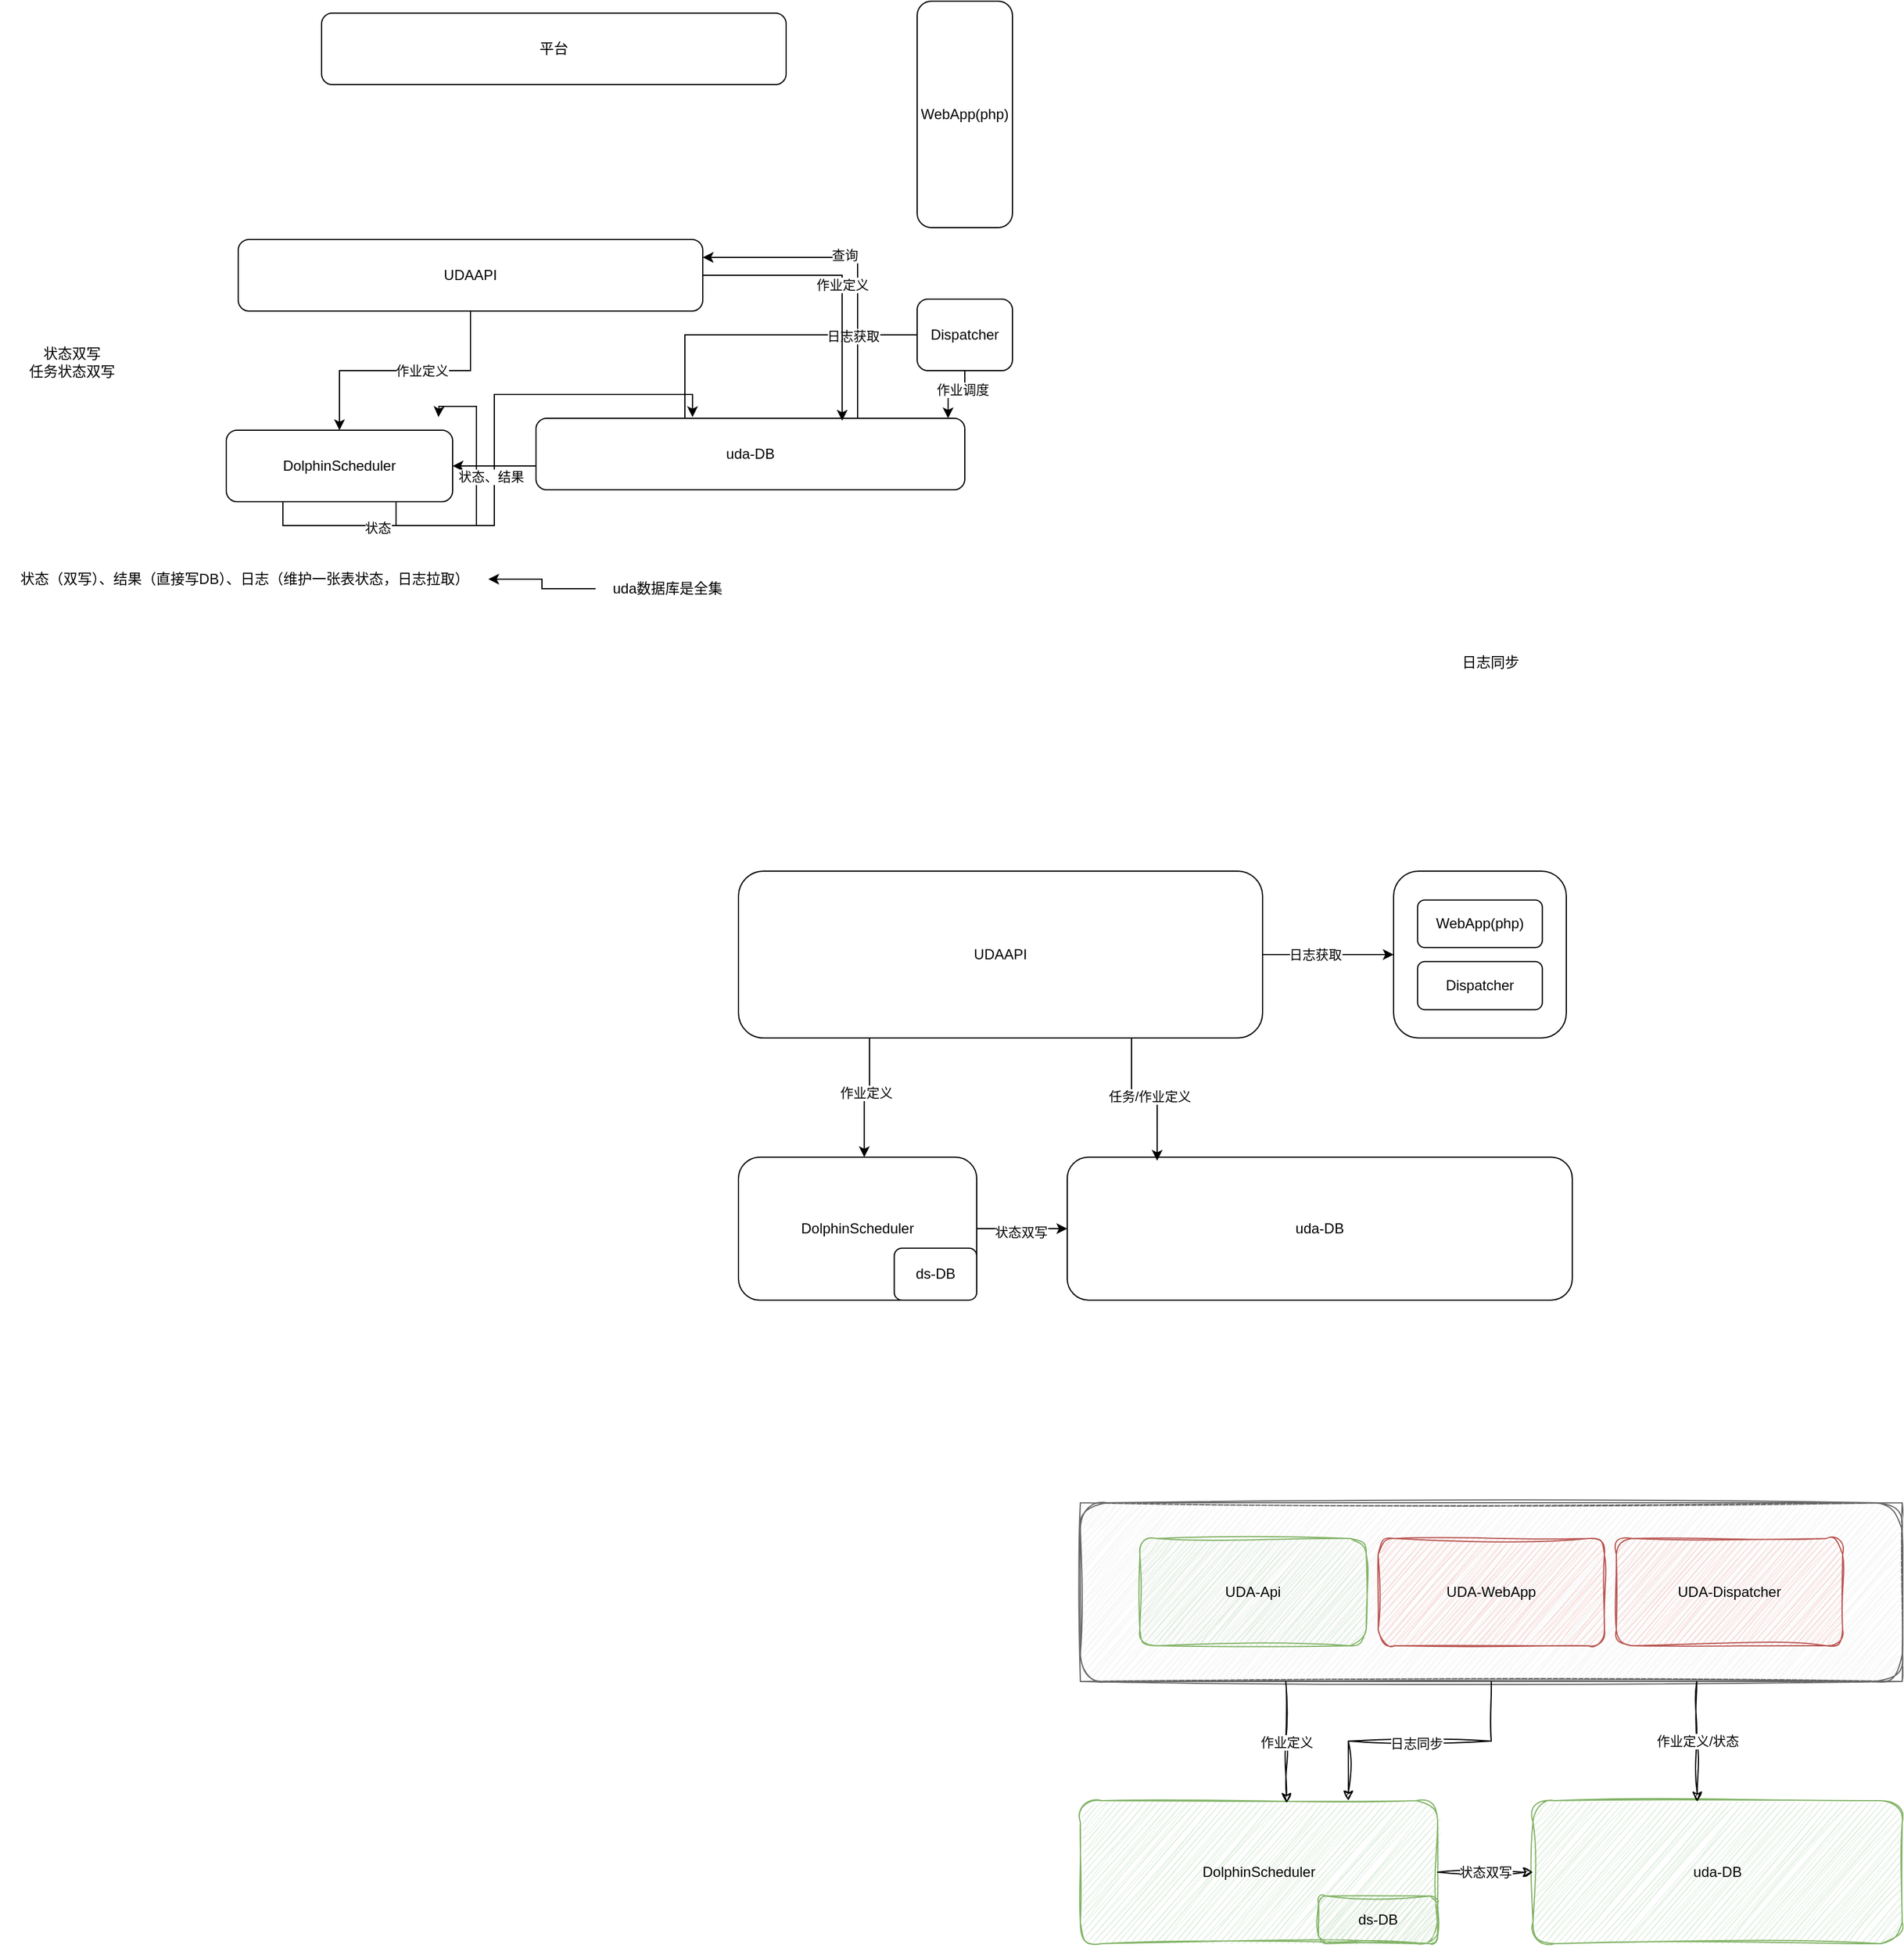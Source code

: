 <mxfile version="24.7.6">
  <diagram name="第 1 页" id="Ex8wB0dCb8D3xpkgbztv">
    <mxGraphModel dx="1851" dy="586" grid="0" gridSize="10" guides="1" tooltips="1" connect="1" arrows="1" fold="1" page="1" pageScale="1" pageWidth="827" pageHeight="1169" math="0" shadow="0">
      <root>
        <mxCell id="0" />
        <mxCell id="1" parent="0" />
        <mxCell id="I2vAZ1yeuEtwXwnU4CiW-6" value="DolphinScheduler" style="rounded=1;whiteSpace=wrap;html=1;" vertex="1" parent="1">
          <mxGeometry x="180" y="480" width="190" height="60" as="geometry" />
        </mxCell>
        <mxCell id="I2vAZ1yeuEtwXwnU4CiW-22" style="edgeStyle=orthogonalEdgeStyle;rounded=0;orthogonalLoop=1;jettySize=auto;html=1;exitX=0;exitY=0.5;exitDx=0;exitDy=0;entryX=1;entryY=0.5;entryDx=0;entryDy=0;" edge="1" parent="1" source="I2vAZ1yeuEtwXwnU4CiW-7" target="I2vAZ1yeuEtwXwnU4CiW-6">
          <mxGeometry relative="1" as="geometry" />
        </mxCell>
        <mxCell id="I2vAZ1yeuEtwXwnU4CiW-7" value="Dispatcher" style="rounded=1;whiteSpace=wrap;html=1;" vertex="1" parent="1">
          <mxGeometry x="760" y="370" width="80" height="60" as="geometry" />
        </mxCell>
        <mxCell id="I2vAZ1yeuEtwXwnU4CiW-9" value="WebApp(php)" style="rounded=1;whiteSpace=wrap;html=1;" vertex="1" parent="1">
          <mxGeometry x="760" y="120" width="80" height="190" as="geometry" />
        </mxCell>
        <mxCell id="I2vAZ1yeuEtwXwnU4CiW-26" style="edgeStyle=orthogonalEdgeStyle;rounded=0;orthogonalLoop=1;jettySize=auto;html=1;exitX=0.75;exitY=0;exitDx=0;exitDy=0;entryX=1;entryY=0.25;entryDx=0;entryDy=0;" edge="1" parent="1" source="I2vAZ1yeuEtwXwnU4CiW-10" target="I2vAZ1yeuEtwXwnU4CiW-11">
          <mxGeometry relative="1" as="geometry" />
        </mxCell>
        <mxCell id="I2vAZ1yeuEtwXwnU4CiW-27" value="查询" style="edgeLabel;html=1;align=center;verticalAlign=middle;resizable=0;points=[];" vertex="1" connectable="0" parent="I2vAZ1yeuEtwXwnU4CiW-26">
          <mxGeometry x="0.102" y="-2" relative="1" as="geometry">
            <mxPoint as="offset" />
          </mxGeometry>
        </mxCell>
        <mxCell id="I2vAZ1yeuEtwXwnU4CiW-30" value="日志获取" style="edgeLabel;html=1;align=center;verticalAlign=middle;resizable=0;points=[];" vertex="1" connectable="0" parent="I2vAZ1yeuEtwXwnU4CiW-26">
          <mxGeometry x="-0.479" y="4" relative="1" as="geometry">
            <mxPoint as="offset" />
          </mxGeometry>
        </mxCell>
        <mxCell id="I2vAZ1yeuEtwXwnU4CiW-10" value="uda-DB" style="rounded=1;whiteSpace=wrap;html=1;" vertex="1" parent="1">
          <mxGeometry x="440" y="470" width="360" height="60" as="geometry" />
        </mxCell>
        <mxCell id="I2vAZ1yeuEtwXwnU4CiW-28" style="edgeStyle=orthogonalEdgeStyle;rounded=0;orthogonalLoop=1;jettySize=auto;html=1;exitX=0.5;exitY=1;exitDx=0;exitDy=0;entryX=0.5;entryY=0;entryDx=0;entryDy=0;" edge="1" parent="1" source="I2vAZ1yeuEtwXwnU4CiW-11" target="I2vAZ1yeuEtwXwnU4CiW-6">
          <mxGeometry relative="1" as="geometry" />
        </mxCell>
        <mxCell id="I2vAZ1yeuEtwXwnU4CiW-29" value="作业定义" style="edgeLabel;html=1;align=center;verticalAlign=middle;resizable=0;points=[];" vertex="1" connectable="0" parent="I2vAZ1yeuEtwXwnU4CiW-28">
          <mxGeometry x="-0.133" relative="1" as="geometry">
            <mxPoint as="offset" />
          </mxGeometry>
        </mxCell>
        <mxCell id="I2vAZ1yeuEtwXwnU4CiW-11" value="UDAAPI" style="rounded=1;whiteSpace=wrap;html=1;" vertex="1" parent="1">
          <mxGeometry x="190" y="320" width="390" height="60" as="geometry" />
        </mxCell>
        <mxCell id="I2vAZ1yeuEtwXwnU4CiW-12" value="平台" style="rounded=1;whiteSpace=wrap;html=1;" vertex="1" parent="1">
          <mxGeometry x="260" y="130" width="390" height="60" as="geometry" />
        </mxCell>
        <mxCell id="I2vAZ1yeuEtwXwnU4CiW-13" value="日志同步" style="text;html=1;align=center;verticalAlign=middle;resizable=0;points=[];autosize=1;strokeColor=none;fillColor=none;" vertex="1" parent="1">
          <mxGeometry x="1206" y="660" width="70" height="30" as="geometry" />
        </mxCell>
        <mxCell id="I2vAZ1yeuEtwXwnU4CiW-14" value="状态双写&lt;br&gt;任务状态双写" style="text;html=1;align=center;verticalAlign=middle;resizable=0;points=[];autosize=1;strokeColor=none;fillColor=none;" vertex="1" parent="1">
          <mxGeometry y="403" width="100" height="40" as="geometry" />
        </mxCell>
        <mxCell id="I2vAZ1yeuEtwXwnU4CiW-15" value="状态（双写）、结果（直接写DB）、日志（维护一张表状态，日志拉取）" style="text;html=1;align=center;verticalAlign=middle;resizable=0;points=[];autosize=1;strokeColor=none;fillColor=none;" vertex="1" parent="1">
          <mxGeometry x="-10" y="590" width="410" height="30" as="geometry" />
        </mxCell>
        <mxCell id="I2vAZ1yeuEtwXwnU4CiW-36" value="" style="edgeStyle=orthogonalEdgeStyle;rounded=0;orthogonalLoop=1;jettySize=auto;html=1;" edge="1" parent="1" source="I2vAZ1yeuEtwXwnU4CiW-16" target="I2vAZ1yeuEtwXwnU4CiW-15">
          <mxGeometry relative="1" as="geometry" />
        </mxCell>
        <mxCell id="I2vAZ1yeuEtwXwnU4CiW-16" value="uda数据库是全集" style="text;html=1;align=center;verticalAlign=middle;resizable=0;points=[];autosize=1;strokeColor=none;fillColor=none;" vertex="1" parent="1">
          <mxGeometry x="490" y="598" width="120" height="30" as="geometry" />
        </mxCell>
        <mxCell id="I2vAZ1yeuEtwXwnU4CiW-18" style="edgeStyle=orthogonalEdgeStyle;rounded=0;orthogonalLoop=1;jettySize=auto;html=1;exitX=0.25;exitY=1;exitDx=0;exitDy=0;entryX=0.613;entryY=-0.017;entryDx=0;entryDy=0;entryPerimeter=0;" edge="1" parent="1" source="I2vAZ1yeuEtwXwnU4CiW-6">
          <mxGeometry relative="1" as="geometry">
            <mxPoint x="358.08" y="468.98" as="targetPoint" />
          </mxGeometry>
        </mxCell>
        <mxCell id="I2vAZ1yeuEtwXwnU4CiW-20" value="状态" style="edgeLabel;html=1;align=center;verticalAlign=middle;resizable=0;points=[];" vertex="1" connectable="0" parent="I2vAZ1yeuEtwXwnU4CiW-18">
          <mxGeometry x="-0.386" y="-2" relative="1" as="geometry">
            <mxPoint as="offset" />
          </mxGeometry>
        </mxCell>
        <mxCell id="I2vAZ1yeuEtwXwnU4CiW-19" style="edgeStyle=orthogonalEdgeStyle;rounded=0;orthogonalLoop=1;jettySize=auto;html=1;exitX=0.75;exitY=1;exitDx=0;exitDy=0;entryX=0.365;entryY=-0.017;entryDx=0;entryDy=0;entryPerimeter=0;" edge="1" parent="1" source="I2vAZ1yeuEtwXwnU4CiW-6" target="I2vAZ1yeuEtwXwnU4CiW-10">
          <mxGeometry relative="1" as="geometry" />
        </mxCell>
        <mxCell id="I2vAZ1yeuEtwXwnU4CiW-21" value="状态、结果" style="edgeLabel;html=1;align=center;verticalAlign=middle;resizable=0;points=[];" vertex="1" connectable="0" parent="I2vAZ1yeuEtwXwnU4CiW-19">
          <mxGeometry x="-0.279" y="3" relative="1" as="geometry">
            <mxPoint as="offset" />
          </mxGeometry>
        </mxCell>
        <mxCell id="I2vAZ1yeuEtwXwnU4CiW-24" style="edgeStyle=orthogonalEdgeStyle;rounded=0;orthogonalLoop=1;jettySize=auto;html=1;exitX=1;exitY=0.5;exitDx=0;exitDy=0;entryX=0.714;entryY=0.033;entryDx=0;entryDy=0;entryPerimeter=0;" edge="1" parent="1" source="I2vAZ1yeuEtwXwnU4CiW-11" target="I2vAZ1yeuEtwXwnU4CiW-10">
          <mxGeometry relative="1" as="geometry" />
        </mxCell>
        <mxCell id="I2vAZ1yeuEtwXwnU4CiW-25" value="作业定义" style="edgeLabel;html=1;align=center;verticalAlign=middle;resizable=0;points=[];" vertex="1" connectable="0" parent="I2vAZ1yeuEtwXwnU4CiW-24">
          <mxGeometry x="0.046" relative="1" as="geometry">
            <mxPoint as="offset" />
          </mxGeometry>
        </mxCell>
        <mxCell id="I2vAZ1yeuEtwXwnU4CiW-31" style="edgeStyle=orthogonalEdgeStyle;rounded=0;orthogonalLoop=1;jettySize=auto;html=1;exitX=0.5;exitY=1;exitDx=0;exitDy=0;entryX=0.961;entryY=0;entryDx=0;entryDy=0;entryPerimeter=0;" edge="1" parent="1" source="I2vAZ1yeuEtwXwnU4CiW-7" target="I2vAZ1yeuEtwXwnU4CiW-10">
          <mxGeometry relative="1" as="geometry" />
        </mxCell>
        <mxCell id="I2vAZ1yeuEtwXwnU4CiW-32" value="作业调度" style="edgeLabel;html=1;align=center;verticalAlign=middle;resizable=0;points=[];" vertex="1" connectable="0" parent="I2vAZ1yeuEtwXwnU4CiW-31">
          <mxGeometry x="-0.409" y="-2" relative="1" as="geometry">
            <mxPoint as="offset" />
          </mxGeometry>
        </mxCell>
        <mxCell id="I2vAZ1yeuEtwXwnU4CiW-39" value="" style="group" vertex="1" connectable="0" parent="1">
          <mxGeometry x="610" y="1090" width="200" height="120" as="geometry" />
        </mxCell>
        <mxCell id="I2vAZ1yeuEtwXwnU4CiW-38" value="DolphinScheduler" style="rounded=1;whiteSpace=wrap;html=1;" vertex="1" parent="I2vAZ1yeuEtwXwnU4CiW-39">
          <mxGeometry width="200" height="120.0" as="geometry" />
        </mxCell>
        <mxCell id="I2vAZ1yeuEtwXwnU4CiW-35" value="ds-DB" style="rounded=1;whiteSpace=wrap;html=1;" vertex="1" parent="I2vAZ1yeuEtwXwnU4CiW-39">
          <mxGeometry x="130.769" y="76.364" width="69.231" height="43.636" as="geometry" />
        </mxCell>
        <mxCell id="I2vAZ1yeuEtwXwnU4CiW-59" style="edgeStyle=orthogonalEdgeStyle;rounded=0;orthogonalLoop=1;jettySize=auto;html=1;exitX=0.5;exitY=1;exitDx=0;exitDy=0;" edge="1" parent="I2vAZ1yeuEtwXwnU4CiW-39" source="I2vAZ1yeuEtwXwnU4CiW-38" target="I2vAZ1yeuEtwXwnU4CiW-38">
          <mxGeometry relative="1" as="geometry" />
        </mxCell>
        <mxCell id="I2vAZ1yeuEtwXwnU4CiW-40" value="uda-DB" style="rounded=1;whiteSpace=wrap;html=1;" vertex="1" parent="1">
          <mxGeometry x="886" y="1090" width="424" height="120" as="geometry" />
        </mxCell>
        <mxCell id="I2vAZ1yeuEtwXwnU4CiW-60" style="edgeStyle=orthogonalEdgeStyle;rounded=0;orthogonalLoop=1;jettySize=auto;html=1;exitX=1;exitY=0.5;exitDx=0;exitDy=0;entryX=0;entryY=0.5;entryDx=0;entryDy=0;" edge="1" parent="1" source="I2vAZ1yeuEtwXwnU4CiW-42" target="I2vAZ1yeuEtwXwnU4CiW-56">
          <mxGeometry relative="1" as="geometry" />
        </mxCell>
        <mxCell id="I2vAZ1yeuEtwXwnU4CiW-61" value="日志获取" style="edgeLabel;html=1;align=center;verticalAlign=middle;resizable=0;points=[];" vertex="1" connectable="0" parent="I2vAZ1yeuEtwXwnU4CiW-60">
          <mxGeometry x="-0.2" relative="1" as="geometry">
            <mxPoint as="offset" />
          </mxGeometry>
        </mxCell>
        <mxCell id="I2vAZ1yeuEtwXwnU4CiW-42" value="UDAAPI" style="rounded=1;whiteSpace=wrap;html=1;" vertex="1" parent="1">
          <mxGeometry x="610" y="850" width="440" height="140" as="geometry" />
        </mxCell>
        <mxCell id="I2vAZ1yeuEtwXwnU4CiW-43" style="edgeStyle=orthogonalEdgeStyle;rounded=0;orthogonalLoop=1;jettySize=auto;html=1;exitX=1;exitY=0.5;exitDx=0;exitDy=0;entryX=0;entryY=0.5;entryDx=0;entryDy=0;" edge="1" parent="1" source="I2vAZ1yeuEtwXwnU4CiW-38" target="I2vAZ1yeuEtwXwnU4CiW-40">
          <mxGeometry relative="1" as="geometry" />
        </mxCell>
        <mxCell id="I2vAZ1yeuEtwXwnU4CiW-44" value="状态双写" style="edgeLabel;html=1;align=center;verticalAlign=middle;resizable=0;points=[];" vertex="1" connectable="0" parent="I2vAZ1yeuEtwXwnU4CiW-43">
          <mxGeometry x="-0.026" y="-3" relative="1" as="geometry">
            <mxPoint as="offset" />
          </mxGeometry>
        </mxCell>
        <mxCell id="I2vAZ1yeuEtwXwnU4CiW-45" style="edgeStyle=orthogonalEdgeStyle;rounded=0;orthogonalLoop=1;jettySize=auto;html=1;exitX=0.25;exitY=1;exitDx=0;exitDy=0;entryX=0.528;entryY=0;entryDx=0;entryDy=0;entryPerimeter=0;" edge="1" parent="1" source="I2vAZ1yeuEtwXwnU4CiW-42" target="I2vAZ1yeuEtwXwnU4CiW-38">
          <mxGeometry relative="1" as="geometry" />
        </mxCell>
        <mxCell id="I2vAZ1yeuEtwXwnU4CiW-46" value="作业定义" style="edgeLabel;html=1;align=center;verticalAlign=middle;resizable=0;points=[];" vertex="1" connectable="0" parent="I2vAZ1yeuEtwXwnU4CiW-45">
          <mxGeometry x="-0.121" y="-3" relative="1" as="geometry">
            <mxPoint as="offset" />
          </mxGeometry>
        </mxCell>
        <mxCell id="I2vAZ1yeuEtwXwnU4CiW-47" style="edgeStyle=orthogonalEdgeStyle;rounded=0;orthogonalLoop=1;jettySize=auto;html=1;exitX=0.75;exitY=1;exitDx=0;exitDy=0;entryX=0.178;entryY=0.025;entryDx=0;entryDy=0;entryPerimeter=0;" edge="1" parent="1" source="I2vAZ1yeuEtwXwnU4CiW-42" target="I2vAZ1yeuEtwXwnU4CiW-40">
          <mxGeometry relative="1" as="geometry" />
        </mxCell>
        <mxCell id="I2vAZ1yeuEtwXwnU4CiW-48" value="任务/作业定义" style="edgeLabel;html=1;align=center;verticalAlign=middle;resizable=0;points=[];" vertex="1" connectable="0" parent="I2vAZ1yeuEtwXwnU4CiW-47">
          <mxGeometry x="0.042" y="1" relative="1" as="geometry">
            <mxPoint as="offset" />
          </mxGeometry>
        </mxCell>
        <mxCell id="I2vAZ1yeuEtwXwnU4CiW-57" value="" style="group" vertex="1" connectable="0" parent="1">
          <mxGeometry x="1160" y="850" width="145" height="140" as="geometry" />
        </mxCell>
        <mxCell id="I2vAZ1yeuEtwXwnU4CiW-56" value="" style="rounded=1;whiteSpace=wrap;html=1;" vertex="1" parent="I2vAZ1yeuEtwXwnU4CiW-57">
          <mxGeometry width="145" height="140" as="geometry" />
        </mxCell>
        <mxCell id="I2vAZ1yeuEtwXwnU4CiW-49" value="WebApp(php)" style="rounded=1;whiteSpace=wrap;html=1;" vertex="1" parent="I2vAZ1yeuEtwXwnU4CiW-57">
          <mxGeometry x="20.139" y="24.255" width="104.722" height="39.912" as="geometry" />
        </mxCell>
        <mxCell id="I2vAZ1yeuEtwXwnU4CiW-50" value="Dispatcher" style="rounded=1;whiteSpace=wrap;html=1;" vertex="1" parent="I2vAZ1yeuEtwXwnU4CiW-57">
          <mxGeometry x="20.139" y="75.833" width="104.722" height="40.373" as="geometry" />
        </mxCell>
        <mxCell id="I2vAZ1yeuEtwXwnU4CiW-67" value="" style="group;sketch=1;curveFitting=1;jiggle=2;fillColor=#f5f5f5;fontColor=#333333;strokeColor=#666666;" vertex="1" connectable="0" parent="1">
          <mxGeometry x="897" y="1380" width="690" height="150" as="geometry" />
        </mxCell>
        <mxCell id="I2vAZ1yeuEtwXwnU4CiW-65" value="" style="rounded=1;whiteSpace=wrap;html=1;sketch=1;curveFitting=1;jiggle=2;fillColor=#f5f5f5;fontColor=#333333;strokeColor=#666666;" vertex="1" parent="I2vAZ1yeuEtwXwnU4CiW-67">
          <mxGeometry width="690" height="150" as="geometry" />
        </mxCell>
        <mxCell id="I2vAZ1yeuEtwXwnU4CiW-62" value="UDA-Api" style="rounded=1;whiteSpace=wrap;html=1;sketch=1;curveFitting=1;jiggle=2;fillColor=#d5e8d4;strokeColor=#82b366;" vertex="1" parent="I2vAZ1yeuEtwXwnU4CiW-67">
          <mxGeometry x="50" y="30" width="190" height="90" as="geometry" />
        </mxCell>
        <mxCell id="I2vAZ1yeuEtwXwnU4CiW-63" value="UDA-WebApp" style="rounded=1;whiteSpace=wrap;html=1;sketch=1;curveFitting=1;jiggle=2;fillColor=#f8cecc;strokeColor=#b85450;" vertex="1" parent="I2vAZ1yeuEtwXwnU4CiW-67">
          <mxGeometry x="250" y="30" width="190" height="90" as="geometry" />
        </mxCell>
        <mxCell id="I2vAZ1yeuEtwXwnU4CiW-64" value="UDA-Dispatcher" style="rounded=1;whiteSpace=wrap;html=1;sketch=1;curveFitting=1;jiggle=2;fillColor=#f8cecc;strokeColor=#b85450;" vertex="1" parent="I2vAZ1yeuEtwXwnU4CiW-67">
          <mxGeometry x="450" y="30" width="190" height="90" as="geometry" />
        </mxCell>
        <mxCell id="I2vAZ1yeuEtwXwnU4CiW-68" value="uda-DB" style="rounded=1;whiteSpace=wrap;html=1;sketch=1;curveFitting=1;jiggle=2;fillColor=#d5e8d4;strokeColor=#82b366;" vertex="1" parent="1">
          <mxGeometry x="1277" y="1630" width="310" height="120" as="geometry" />
        </mxCell>
        <mxCell id="I2vAZ1yeuEtwXwnU4CiW-69" value="" style="group;rounded=0;sketch=1;curveFitting=1;jiggle=2;" vertex="1" connectable="0" parent="1">
          <mxGeometry x="897" y="1630" width="300" height="120" as="geometry" />
        </mxCell>
        <mxCell id="I2vAZ1yeuEtwXwnU4CiW-70" value="DolphinScheduler" style="rounded=1;whiteSpace=wrap;html=1;sketch=1;curveFitting=1;jiggle=2;fillColor=#d5e8d4;strokeColor=#82b366;" vertex="1" parent="I2vAZ1yeuEtwXwnU4CiW-69">
          <mxGeometry width="300" height="120" as="geometry" />
        </mxCell>
        <mxCell id="I2vAZ1yeuEtwXwnU4CiW-71" value="ds-DB" style="rounded=1;whiteSpace=wrap;html=1;sketch=1;curveFitting=1;jiggle=2;fillColor=#d5e8d4;strokeColor=#82b366;" vertex="1" parent="I2vAZ1yeuEtwXwnU4CiW-69">
          <mxGeometry x="200" y="80" width="100" height="40" as="geometry" />
        </mxCell>
        <mxCell id="I2vAZ1yeuEtwXwnU4CiW-72" style="edgeStyle=orthogonalEdgeStyle;rounded=0;orthogonalLoop=1;jettySize=auto;html=1;exitX=0.5;exitY=1;exitDx=0;exitDy=0;" edge="1" parent="I2vAZ1yeuEtwXwnU4CiW-69" source="I2vAZ1yeuEtwXwnU4CiW-70" target="I2vAZ1yeuEtwXwnU4CiW-70">
          <mxGeometry relative="1" as="geometry" />
        </mxCell>
        <mxCell id="I2vAZ1yeuEtwXwnU4CiW-75" style="edgeStyle=orthogonalEdgeStyle;rounded=0;orthogonalLoop=1;jettySize=auto;html=1;exitX=1;exitY=0.5;exitDx=0;exitDy=0;entryX=0;entryY=0.5;entryDx=0;entryDy=0;sketch=1;curveFitting=1;jiggle=2;" edge="1" parent="1" source="I2vAZ1yeuEtwXwnU4CiW-70" target="I2vAZ1yeuEtwXwnU4CiW-68">
          <mxGeometry relative="1" as="geometry" />
        </mxCell>
        <mxCell id="I2vAZ1yeuEtwXwnU4CiW-76" value="状态双写" style="edgeLabel;html=1;align=center;verticalAlign=middle;resizable=0;points=[];" vertex="1" connectable="0" parent="I2vAZ1yeuEtwXwnU4CiW-75">
          <mxGeometry relative="1" as="geometry">
            <mxPoint as="offset" />
          </mxGeometry>
        </mxCell>
        <mxCell id="I2vAZ1yeuEtwXwnU4CiW-77" style="edgeStyle=orthogonalEdgeStyle;rounded=0;orthogonalLoop=1;jettySize=auto;html=1;exitX=0.25;exitY=1;exitDx=0;exitDy=0;entryX=0.577;entryY=0.017;entryDx=0;entryDy=0;entryPerimeter=0;sketch=1;curveFitting=1;jiggle=2;" edge="1" parent="1" source="I2vAZ1yeuEtwXwnU4CiW-65" target="I2vAZ1yeuEtwXwnU4CiW-70">
          <mxGeometry relative="1" as="geometry" />
        </mxCell>
        <mxCell id="I2vAZ1yeuEtwXwnU4CiW-78" value="作业定义" style="edgeLabel;html=1;align=center;verticalAlign=middle;resizable=0;points=[];" vertex="1" connectable="0" parent="I2vAZ1yeuEtwXwnU4CiW-77">
          <mxGeometry relative="1" as="geometry">
            <mxPoint as="offset" />
          </mxGeometry>
        </mxCell>
        <mxCell id="I2vAZ1yeuEtwXwnU4CiW-79" style="edgeStyle=orthogonalEdgeStyle;rounded=0;orthogonalLoop=1;jettySize=auto;html=1;exitX=0.75;exitY=1;exitDx=0;exitDy=0;entryX=0.445;entryY=0.008;entryDx=0;entryDy=0;entryPerimeter=0;sketch=1;curveFitting=1;jiggle=2;" edge="1" parent="1" source="I2vAZ1yeuEtwXwnU4CiW-65" target="I2vAZ1yeuEtwXwnU4CiW-68">
          <mxGeometry relative="1" as="geometry" />
        </mxCell>
        <mxCell id="I2vAZ1yeuEtwXwnU4CiW-80" value="作业定义/状态" style="edgeLabel;html=1;align=center;verticalAlign=middle;resizable=0;points=[];" vertex="1" connectable="0" parent="I2vAZ1yeuEtwXwnU4CiW-79">
          <mxGeometry relative="1" as="geometry">
            <mxPoint as="offset" />
          </mxGeometry>
        </mxCell>
        <mxCell id="I2vAZ1yeuEtwXwnU4CiW-81" style="edgeStyle=orthogonalEdgeStyle;rounded=0;orthogonalLoop=1;jettySize=auto;html=1;exitX=0.5;exitY=1;exitDx=0;exitDy=0;entryX=0.75;entryY=0;entryDx=0;entryDy=0;sketch=1;curveFitting=1;jiggle=2;" edge="1" parent="1" source="I2vAZ1yeuEtwXwnU4CiW-65" target="I2vAZ1yeuEtwXwnU4CiW-70">
          <mxGeometry relative="1" as="geometry" />
        </mxCell>
        <mxCell id="I2vAZ1yeuEtwXwnU4CiW-82" value="日志同步" style="edgeLabel;html=1;align=center;verticalAlign=middle;resizable=0;points=[];" vertex="1" connectable="0" parent="I2vAZ1yeuEtwXwnU4CiW-81">
          <mxGeometry x="0.027" y="2" relative="1" as="geometry">
            <mxPoint as="offset" />
          </mxGeometry>
        </mxCell>
      </root>
    </mxGraphModel>
  </diagram>
</mxfile>
